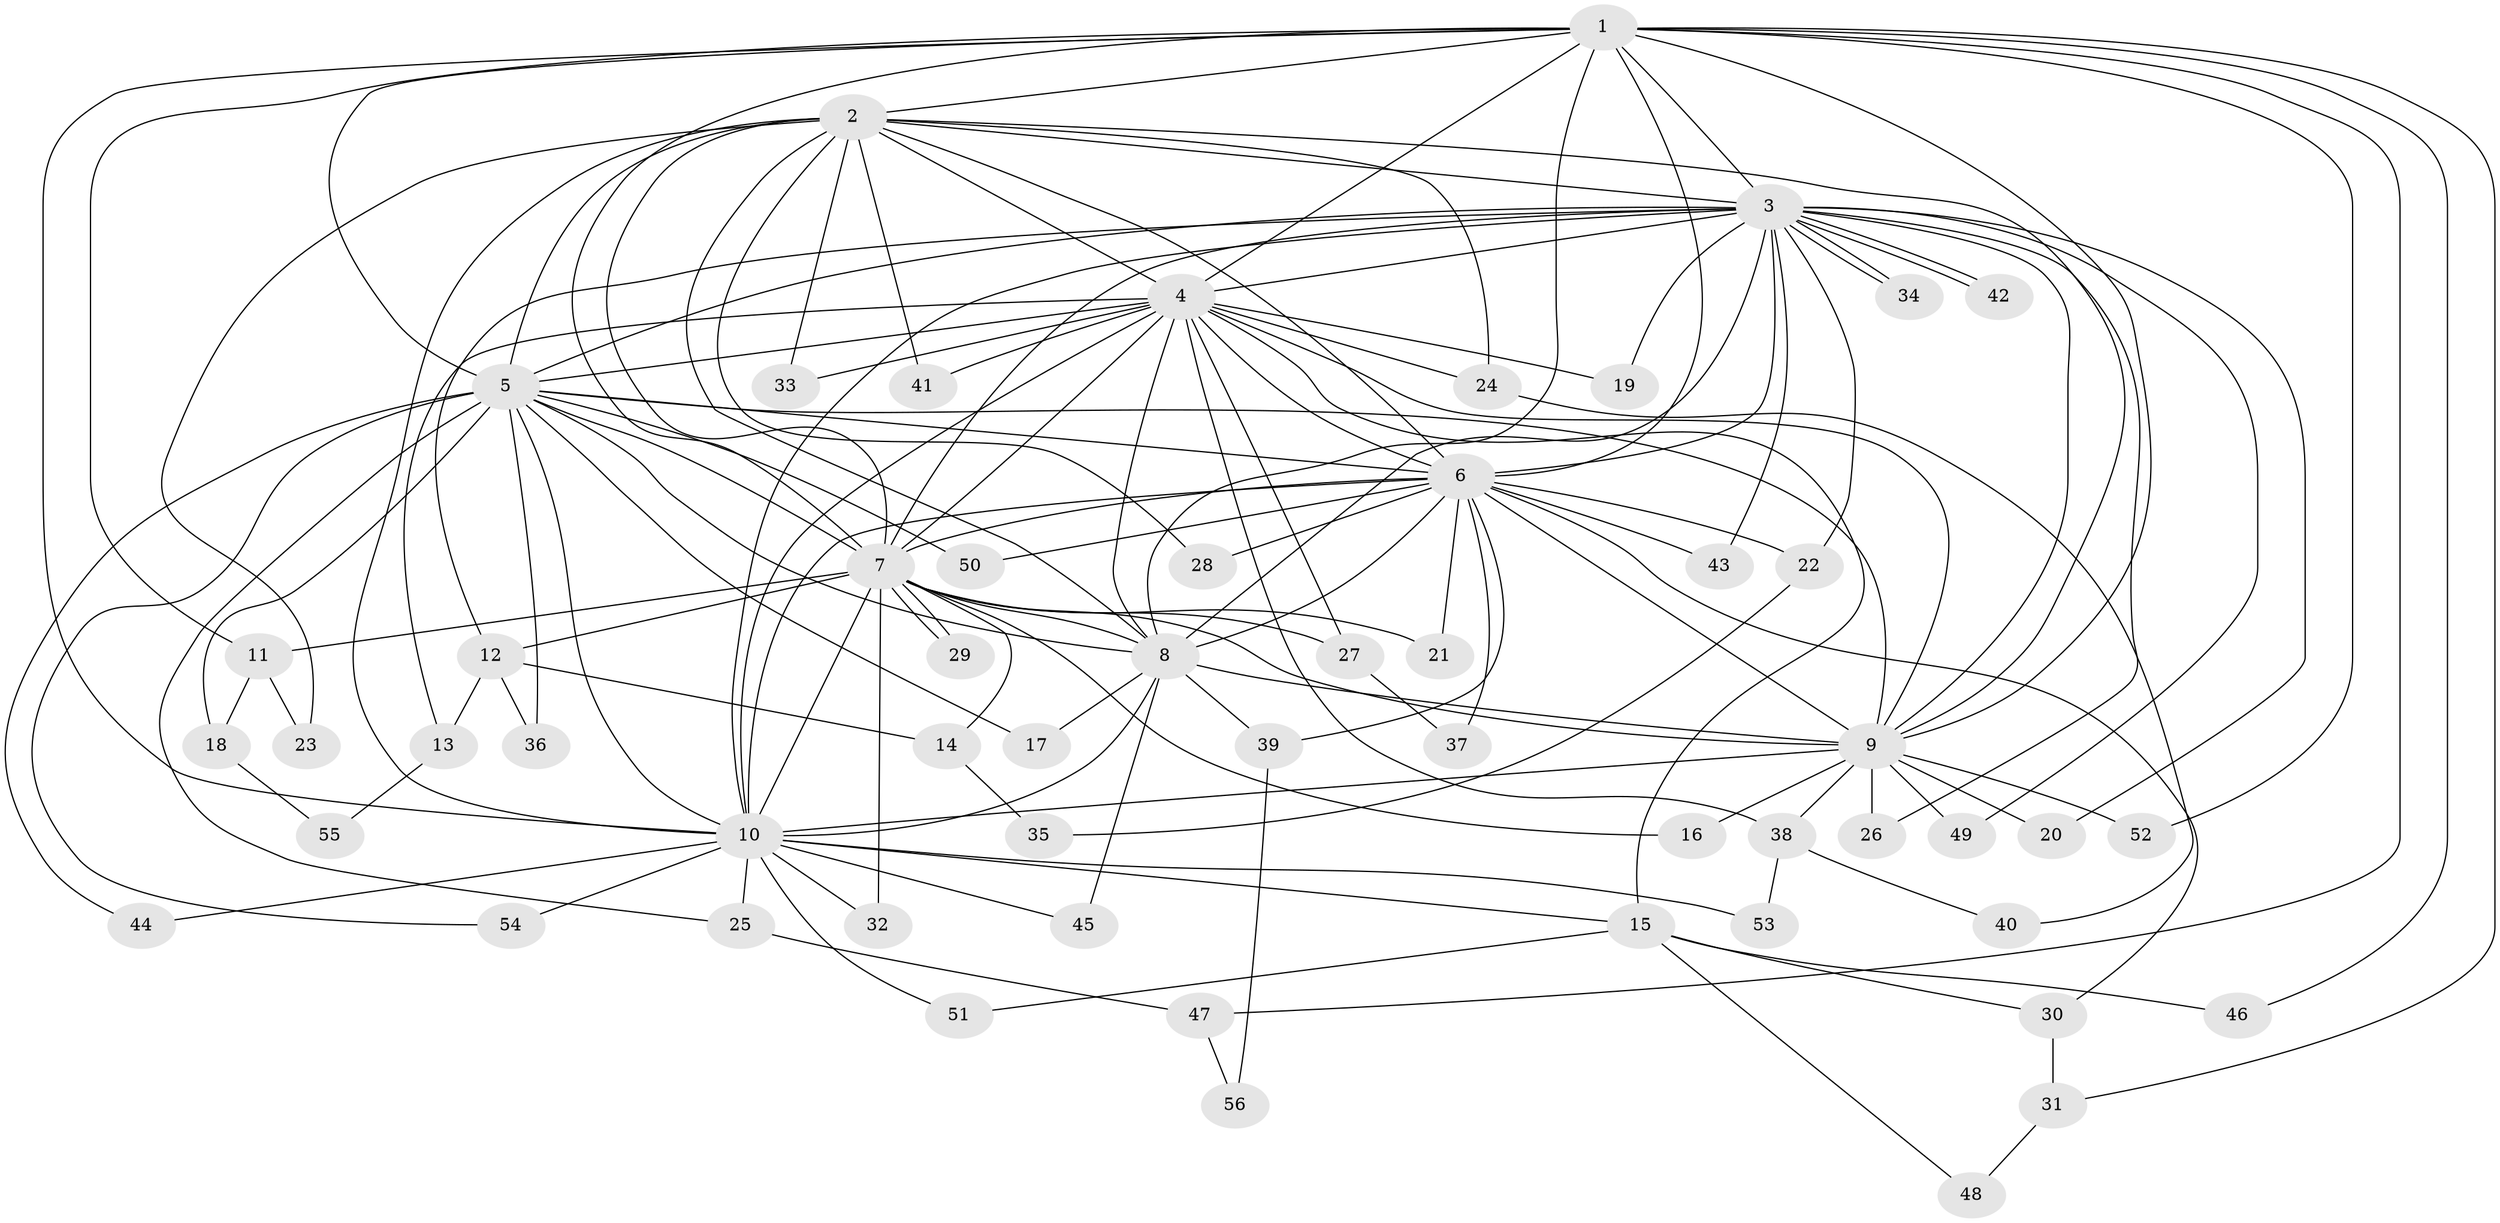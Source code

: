 // Generated by graph-tools (version 1.1) at 2025/13/03/09/25 04:13:51]
// undirected, 56 vertices, 137 edges
graph export_dot {
graph [start="1"]
  node [color=gray90,style=filled];
  1;
  2;
  3;
  4;
  5;
  6;
  7;
  8;
  9;
  10;
  11;
  12;
  13;
  14;
  15;
  16;
  17;
  18;
  19;
  20;
  21;
  22;
  23;
  24;
  25;
  26;
  27;
  28;
  29;
  30;
  31;
  32;
  33;
  34;
  35;
  36;
  37;
  38;
  39;
  40;
  41;
  42;
  43;
  44;
  45;
  46;
  47;
  48;
  49;
  50;
  51;
  52;
  53;
  54;
  55;
  56;
  1 -- 2;
  1 -- 3;
  1 -- 4;
  1 -- 5;
  1 -- 6;
  1 -- 7;
  1 -- 8;
  1 -- 9;
  1 -- 10;
  1 -- 11;
  1 -- 31;
  1 -- 46;
  1 -- 47;
  1 -- 52;
  2 -- 3;
  2 -- 4;
  2 -- 5;
  2 -- 6;
  2 -- 7;
  2 -- 8;
  2 -- 9;
  2 -- 10;
  2 -- 23;
  2 -- 24;
  2 -- 28;
  2 -- 33;
  2 -- 41;
  3 -- 4;
  3 -- 5;
  3 -- 6;
  3 -- 7;
  3 -- 8;
  3 -- 9;
  3 -- 10;
  3 -- 12;
  3 -- 19;
  3 -- 20;
  3 -- 22;
  3 -- 26;
  3 -- 34;
  3 -- 34;
  3 -- 42;
  3 -- 42;
  3 -- 43;
  3 -- 49;
  4 -- 5;
  4 -- 6;
  4 -- 7;
  4 -- 8;
  4 -- 9;
  4 -- 10;
  4 -- 13;
  4 -- 15;
  4 -- 19;
  4 -- 24;
  4 -- 27;
  4 -- 33;
  4 -- 38;
  4 -- 41;
  5 -- 6;
  5 -- 7;
  5 -- 8;
  5 -- 9;
  5 -- 10;
  5 -- 17;
  5 -- 18;
  5 -- 25;
  5 -- 36;
  5 -- 44;
  5 -- 50;
  5 -- 54;
  6 -- 7;
  6 -- 8;
  6 -- 9;
  6 -- 10;
  6 -- 21;
  6 -- 22;
  6 -- 28;
  6 -- 30;
  6 -- 37;
  6 -- 39;
  6 -- 43;
  6 -- 50;
  7 -- 8;
  7 -- 9;
  7 -- 10;
  7 -- 11;
  7 -- 12;
  7 -- 14;
  7 -- 16;
  7 -- 21;
  7 -- 27;
  7 -- 29;
  7 -- 29;
  7 -- 32;
  8 -- 9;
  8 -- 10;
  8 -- 17;
  8 -- 39;
  8 -- 45;
  9 -- 10;
  9 -- 16;
  9 -- 20;
  9 -- 26;
  9 -- 38;
  9 -- 49;
  9 -- 52;
  10 -- 15;
  10 -- 25;
  10 -- 32;
  10 -- 44;
  10 -- 45;
  10 -- 51;
  10 -- 53;
  10 -- 54;
  11 -- 18;
  11 -- 23;
  12 -- 13;
  12 -- 14;
  12 -- 36;
  13 -- 55;
  14 -- 35;
  15 -- 30;
  15 -- 46;
  15 -- 48;
  15 -- 51;
  18 -- 55;
  22 -- 35;
  24 -- 40;
  25 -- 47;
  27 -- 37;
  30 -- 31;
  31 -- 48;
  38 -- 40;
  38 -- 53;
  39 -- 56;
  47 -- 56;
}
